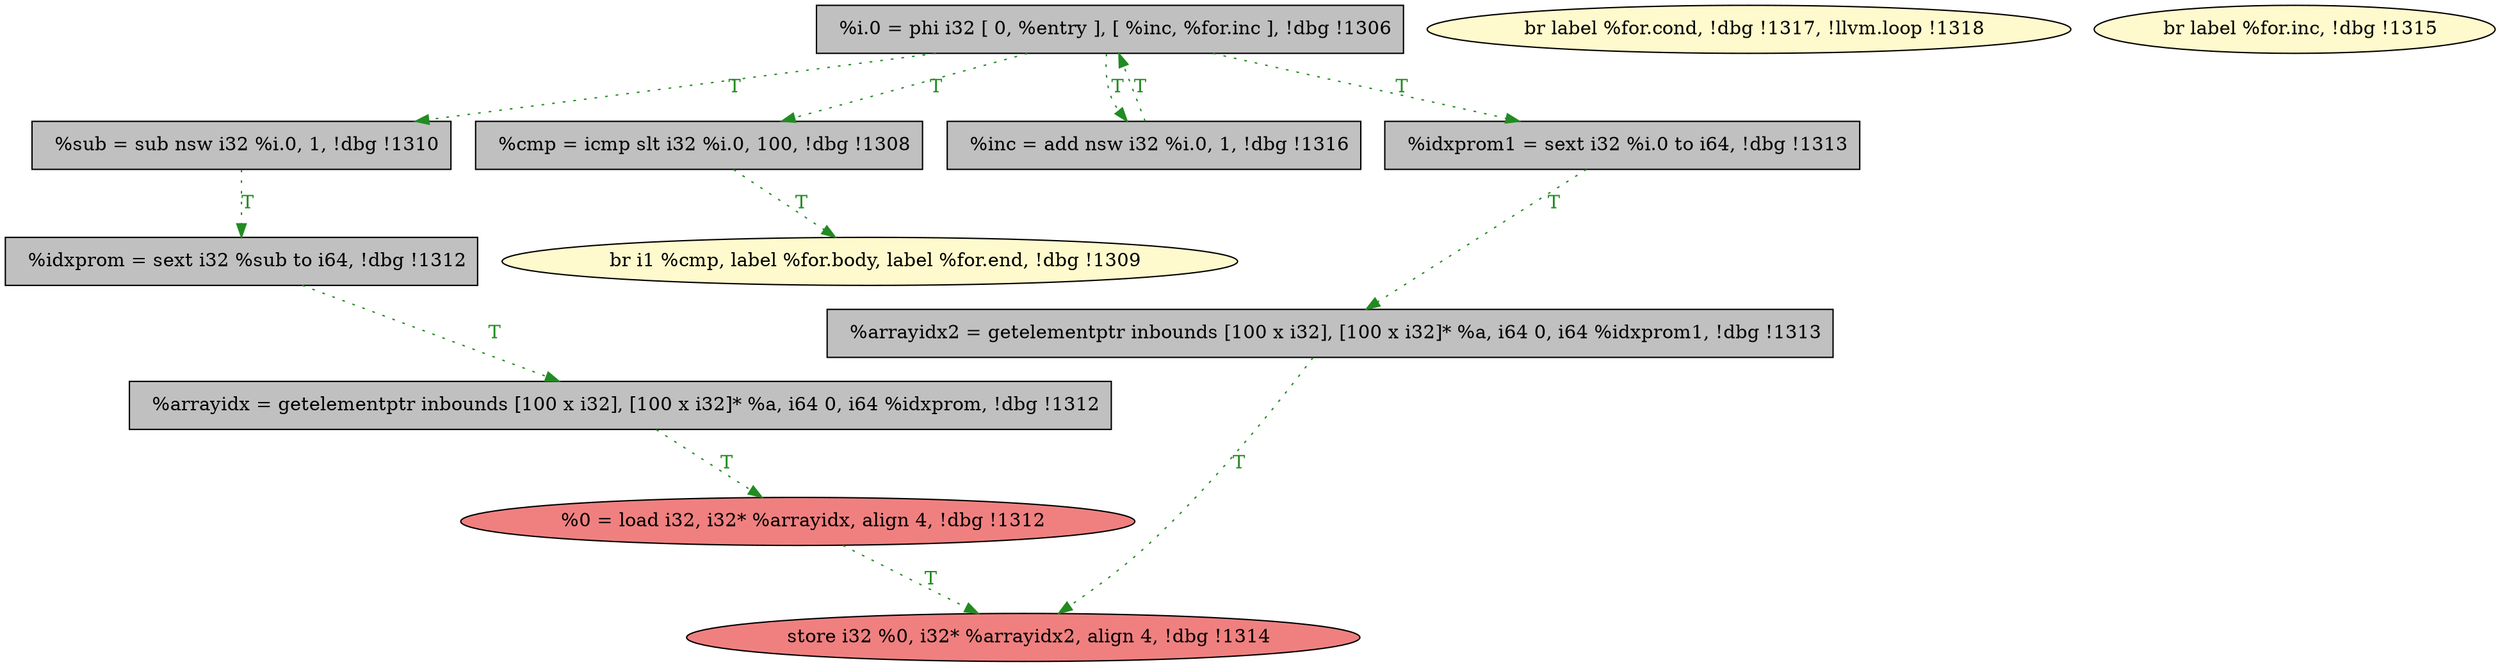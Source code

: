 
digraph G {


node106 [fillcolor=grey,label="  %idxprom = sext i32 %sub to i64, !dbg !1312",shape=rectangle,style=filled ]
node105 [fillcolor=grey,label="  %sub = sub nsw i32 %i.0, 1, !dbg !1310",shape=rectangle,style=filled ]
node104 [fillcolor=lemonchiffon,label="  br label %for.cond, !dbg !1317, !llvm.loop !1318",shape=ellipse,style=filled ]
node102 [fillcolor=lemonchiffon,label="  br i1 %cmp, label %for.body, label %for.end, !dbg !1309",shape=ellipse,style=filled ]
node101 [fillcolor=grey,label="  %i.0 = phi i32 [ 0, %entry ], [ %inc, %for.inc ], !dbg !1306",shape=rectangle,style=filled ]
node100 [fillcolor=grey,label="  %cmp = icmp slt i32 %i.0, 100, !dbg !1308",shape=rectangle,style=filled ]
node103 [fillcolor=grey,label="  %arrayidx = getelementptr inbounds [100 x i32], [100 x i32]* %a, i64 0, i64 %idxprom, !dbg !1312",shape=rectangle,style=filled ]
node94 [fillcolor=grey,label="  %inc = add nsw i32 %i.0, 1, !dbg !1316",shape=rectangle,style=filled ]
node96 [fillcolor=lightcoral,label="  store i32 %0, i32* %arrayidx2, align 4, !dbg !1314",shape=ellipse,style=filled ]
node97 [fillcolor=grey,label="  %arrayidx2 = getelementptr inbounds [100 x i32], [100 x i32]* %a, i64 0, i64 %idxprom1, !dbg !1313",shape=rectangle,style=filled ]
node95 [fillcolor=lemonchiffon,label="  br label %for.inc, !dbg !1315",shape=ellipse,style=filled ]
node98 [fillcolor=grey,label="  %idxprom1 = sext i32 %i.0 to i64, !dbg !1313",shape=rectangle,style=filled ]
node99 [fillcolor=lightcoral,label="  %0 = load i32, i32* %arrayidx, align 4, !dbg !1312",shape=ellipse,style=filled ]

node101->node94 [style=dotted,color=forestgreen,label="T",fontcolor=forestgreen ]
node106->node103 [style=dotted,color=forestgreen,label="T",fontcolor=forestgreen ]
node99->node96 [style=dotted,color=forestgreen,label="T",fontcolor=forestgreen ]
node105->node106 [style=dotted,color=forestgreen,label="T",fontcolor=forestgreen ]
node101->node100 [style=dotted,color=forestgreen,label="T",fontcolor=forestgreen ]
node103->node99 [style=dotted,color=forestgreen,label="T",fontcolor=forestgreen ]
node101->node105 [style=dotted,color=forestgreen,label="T",fontcolor=forestgreen ]
node98->node97 [style=dotted,color=forestgreen,label="T",fontcolor=forestgreen ]
node97->node96 [style=dotted,color=forestgreen,label="T",fontcolor=forestgreen ]
node101->node98 [style=dotted,color=forestgreen,label="T",fontcolor=forestgreen ]
node94->node101 [style=dotted,color=forestgreen,label="T",fontcolor=forestgreen ]
node100->node102 [style=dotted,color=forestgreen,label="T",fontcolor=forestgreen ]


}
